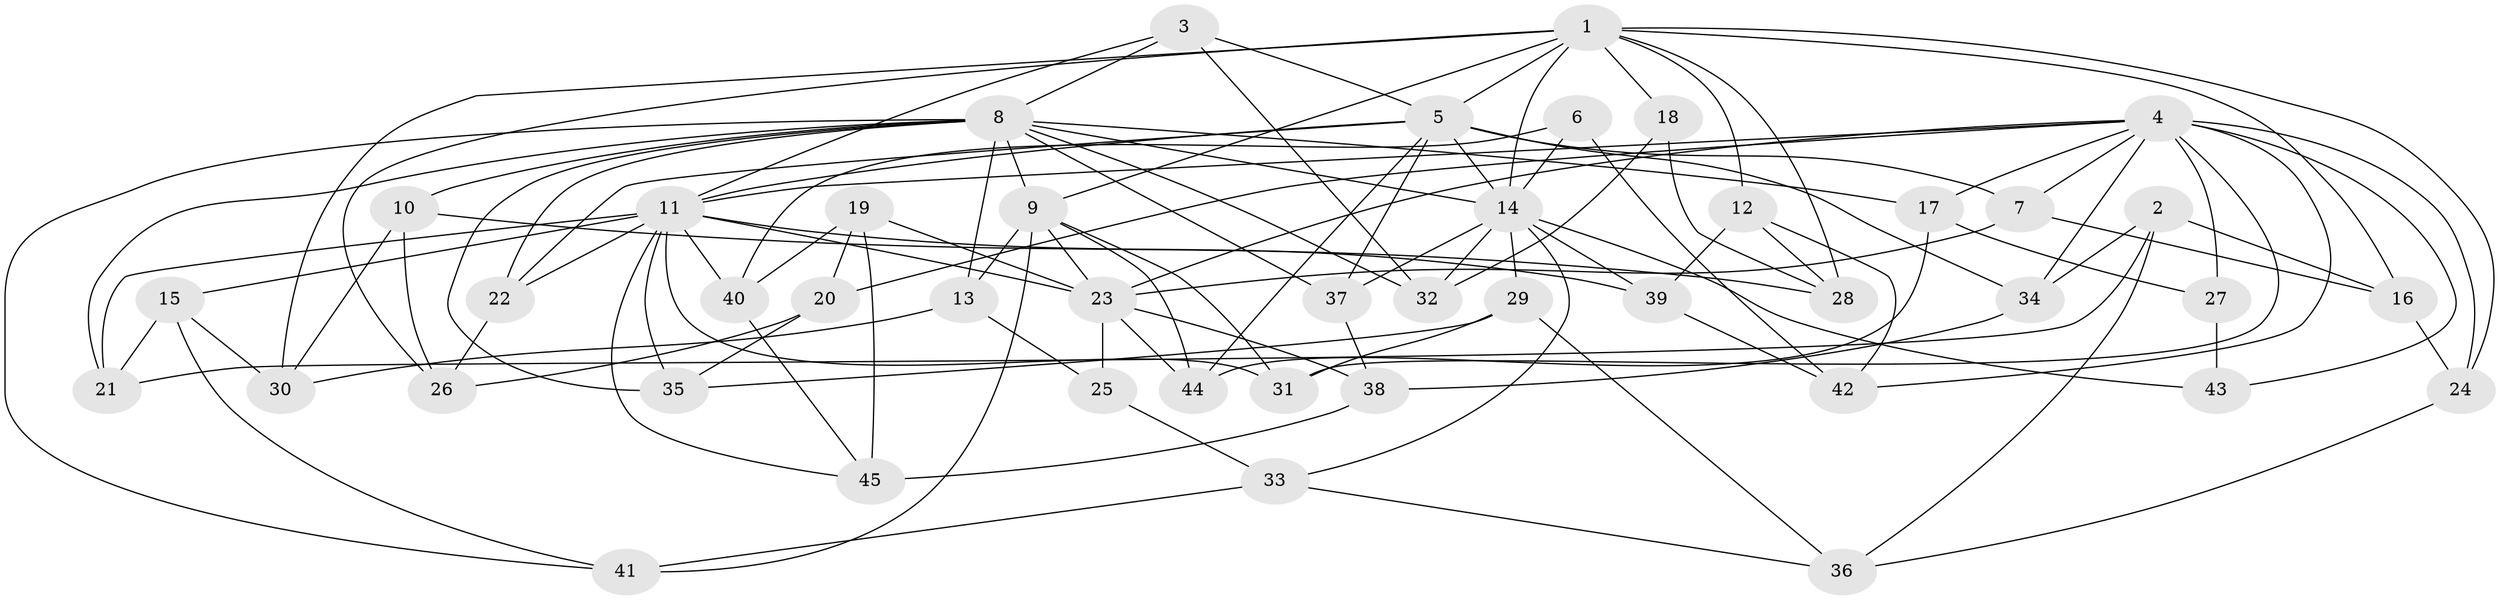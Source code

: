// original degree distribution, {4: 1.0}
// Generated by graph-tools (version 1.1) at 2025/53/03/04/25 22:53:34]
// undirected, 45 vertices, 111 edges
graph export_dot {
  node [color=gray90,style=filled];
  1;
  2;
  3;
  4;
  5;
  6;
  7;
  8;
  9;
  10;
  11;
  12;
  13;
  14;
  15;
  16;
  17;
  18;
  19;
  20;
  21;
  22;
  23;
  24;
  25;
  26;
  27;
  28;
  29;
  30;
  31;
  32;
  33;
  34;
  35;
  36;
  37;
  38;
  39;
  40;
  41;
  42;
  43;
  44;
  45;
  1 -- 5 [weight=2.0];
  1 -- 9 [weight=1.0];
  1 -- 12 [weight=1.0];
  1 -- 14 [weight=1.0];
  1 -- 16 [weight=1.0];
  1 -- 18 [weight=2.0];
  1 -- 24 [weight=1.0];
  1 -- 26 [weight=1.0];
  1 -- 28 [weight=1.0];
  1 -- 30 [weight=1.0];
  2 -- 16 [weight=1.0];
  2 -- 21 [weight=1.0];
  2 -- 34 [weight=1.0];
  2 -- 36 [weight=1.0];
  3 -- 5 [weight=1.0];
  3 -- 8 [weight=1.0];
  3 -- 11 [weight=1.0];
  3 -- 32 [weight=1.0];
  4 -- 7 [weight=1.0];
  4 -- 11 [weight=1.0];
  4 -- 17 [weight=1.0];
  4 -- 20 [weight=1.0];
  4 -- 23 [weight=1.0];
  4 -- 24 [weight=1.0];
  4 -- 27 [weight=2.0];
  4 -- 31 [weight=1.0];
  4 -- 34 [weight=1.0];
  4 -- 42 [weight=1.0];
  4 -- 43 [weight=1.0];
  5 -- 7 [weight=1.0];
  5 -- 11 [weight=1.0];
  5 -- 14 [weight=1.0];
  5 -- 22 [weight=1.0];
  5 -- 34 [weight=1.0];
  5 -- 37 [weight=1.0];
  5 -- 44 [weight=1.0];
  6 -- 14 [weight=2.0];
  6 -- 40 [weight=1.0];
  6 -- 42 [weight=1.0];
  7 -- 16 [weight=1.0];
  7 -- 23 [weight=1.0];
  8 -- 9 [weight=1.0];
  8 -- 10 [weight=1.0];
  8 -- 13 [weight=1.0];
  8 -- 14 [weight=1.0];
  8 -- 17 [weight=1.0];
  8 -- 21 [weight=1.0];
  8 -- 22 [weight=1.0];
  8 -- 32 [weight=1.0];
  8 -- 35 [weight=1.0];
  8 -- 37 [weight=1.0];
  8 -- 41 [weight=1.0];
  9 -- 13 [weight=1.0];
  9 -- 23 [weight=2.0];
  9 -- 31 [weight=1.0];
  9 -- 41 [weight=1.0];
  9 -- 44 [weight=1.0];
  10 -- 26 [weight=1.0];
  10 -- 28 [weight=1.0];
  10 -- 30 [weight=1.0];
  11 -- 15 [weight=1.0];
  11 -- 21 [weight=1.0];
  11 -- 22 [weight=1.0];
  11 -- 23 [weight=1.0];
  11 -- 31 [weight=1.0];
  11 -- 35 [weight=1.0];
  11 -- 39 [weight=1.0];
  11 -- 40 [weight=1.0];
  11 -- 45 [weight=1.0];
  12 -- 28 [weight=1.0];
  12 -- 39 [weight=1.0];
  12 -- 42 [weight=1.0];
  13 -- 25 [weight=1.0];
  13 -- 30 [weight=1.0];
  14 -- 29 [weight=1.0];
  14 -- 32 [weight=1.0];
  14 -- 33 [weight=1.0];
  14 -- 37 [weight=1.0];
  14 -- 39 [weight=1.0];
  14 -- 43 [weight=2.0];
  15 -- 21 [weight=1.0];
  15 -- 30 [weight=1.0];
  15 -- 41 [weight=1.0];
  16 -- 24 [weight=1.0];
  17 -- 27 [weight=1.0];
  17 -- 44 [weight=1.0];
  18 -- 28 [weight=1.0];
  18 -- 32 [weight=1.0];
  19 -- 20 [weight=1.0];
  19 -- 23 [weight=1.0];
  19 -- 40 [weight=1.0];
  19 -- 45 [weight=1.0];
  20 -- 26 [weight=1.0];
  20 -- 35 [weight=1.0];
  22 -- 26 [weight=1.0];
  23 -- 25 [weight=2.0];
  23 -- 38 [weight=1.0];
  23 -- 44 [weight=1.0];
  24 -- 36 [weight=1.0];
  25 -- 33 [weight=1.0];
  27 -- 43 [weight=1.0];
  29 -- 31 [weight=1.0];
  29 -- 35 [weight=1.0];
  29 -- 36 [weight=1.0];
  33 -- 36 [weight=1.0];
  33 -- 41 [weight=1.0];
  34 -- 38 [weight=1.0];
  37 -- 38 [weight=1.0];
  38 -- 45 [weight=1.0];
  39 -- 42 [weight=1.0];
  40 -- 45 [weight=1.0];
}
